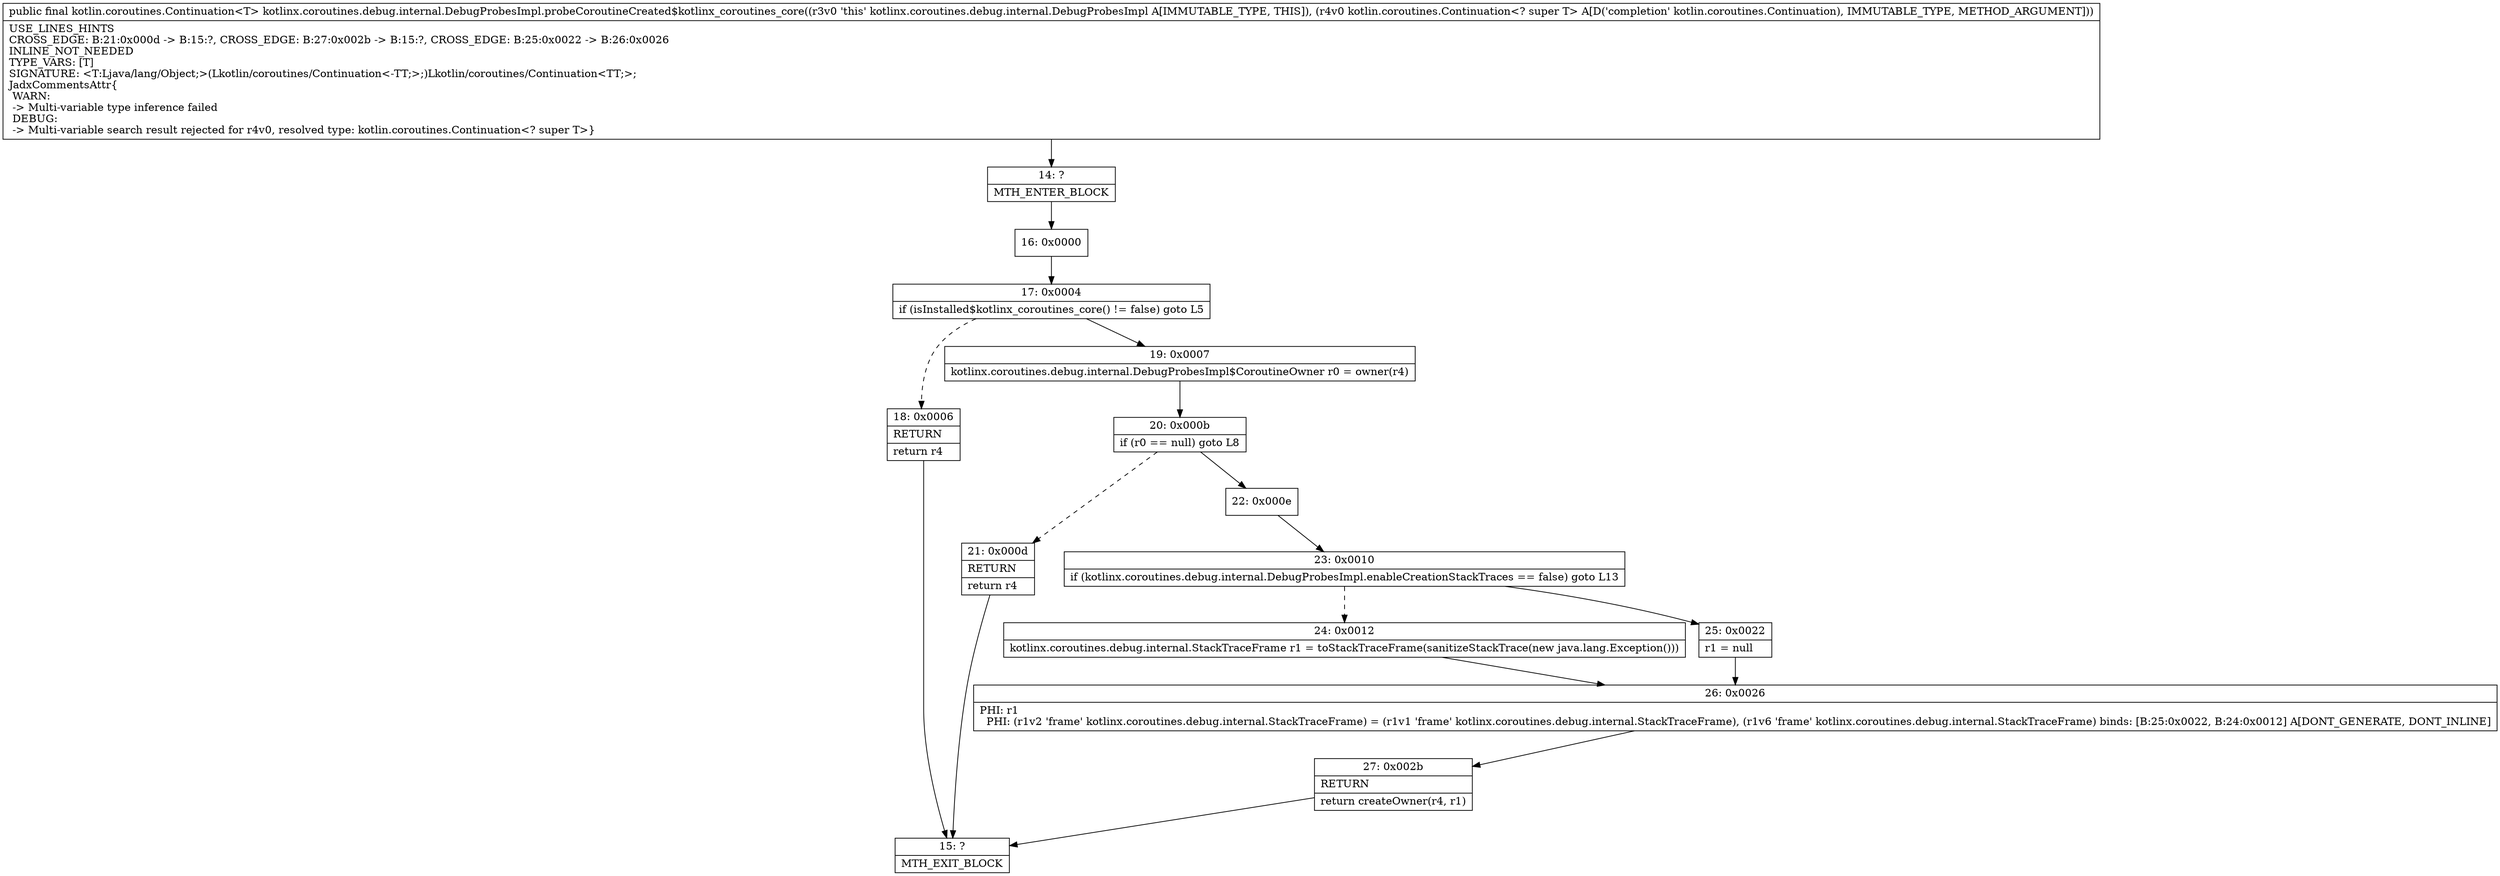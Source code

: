 digraph "CFG forkotlinx.coroutines.debug.internal.DebugProbesImpl.probeCoroutineCreated$kotlinx_coroutines_core(Lkotlin\/coroutines\/Continuation;)Lkotlin\/coroutines\/Continuation;" {
Node_14 [shape=record,label="{14\:\ ?|MTH_ENTER_BLOCK\l}"];
Node_16 [shape=record,label="{16\:\ 0x0000}"];
Node_17 [shape=record,label="{17\:\ 0x0004|if (isInstalled$kotlinx_coroutines_core() != false) goto L5\l}"];
Node_18 [shape=record,label="{18\:\ 0x0006|RETURN\l|return r4\l}"];
Node_15 [shape=record,label="{15\:\ ?|MTH_EXIT_BLOCK\l}"];
Node_19 [shape=record,label="{19\:\ 0x0007|kotlinx.coroutines.debug.internal.DebugProbesImpl$CoroutineOwner r0 = owner(r4)\l}"];
Node_20 [shape=record,label="{20\:\ 0x000b|if (r0 == null) goto L8\l}"];
Node_21 [shape=record,label="{21\:\ 0x000d|RETURN\l|return r4\l}"];
Node_22 [shape=record,label="{22\:\ 0x000e}"];
Node_23 [shape=record,label="{23\:\ 0x0010|if (kotlinx.coroutines.debug.internal.DebugProbesImpl.enableCreationStackTraces == false) goto L13\l}"];
Node_24 [shape=record,label="{24\:\ 0x0012|kotlinx.coroutines.debug.internal.StackTraceFrame r1 = toStackTraceFrame(sanitizeStackTrace(new java.lang.Exception()))\l}"];
Node_26 [shape=record,label="{26\:\ 0x0026|PHI: r1 \l  PHI: (r1v2 'frame' kotlinx.coroutines.debug.internal.StackTraceFrame) = (r1v1 'frame' kotlinx.coroutines.debug.internal.StackTraceFrame), (r1v6 'frame' kotlinx.coroutines.debug.internal.StackTraceFrame) binds: [B:25:0x0022, B:24:0x0012] A[DONT_GENERATE, DONT_INLINE]\l}"];
Node_27 [shape=record,label="{27\:\ 0x002b|RETURN\l|return createOwner(r4, r1)\l}"];
Node_25 [shape=record,label="{25\:\ 0x0022|r1 = null\l}"];
MethodNode[shape=record,label="{public final kotlin.coroutines.Continuation\<T\> kotlinx.coroutines.debug.internal.DebugProbesImpl.probeCoroutineCreated$kotlinx_coroutines_core((r3v0 'this' kotlinx.coroutines.debug.internal.DebugProbesImpl A[IMMUTABLE_TYPE, THIS]), (r4v0 kotlin.coroutines.Continuation\<? super T\> A[D('completion' kotlin.coroutines.Continuation), IMMUTABLE_TYPE, METHOD_ARGUMENT]))  | USE_LINES_HINTS\lCROSS_EDGE: B:21:0x000d \-\> B:15:?, CROSS_EDGE: B:27:0x002b \-\> B:15:?, CROSS_EDGE: B:25:0x0022 \-\> B:26:0x0026\lINLINE_NOT_NEEDED\lTYPE_VARS: [T]\lSIGNATURE: \<T:Ljava\/lang\/Object;\>(Lkotlin\/coroutines\/Continuation\<\-TT;\>;)Lkotlin\/coroutines\/Continuation\<TT;\>;\lJadxCommentsAttr\{\l WARN: \l \-\> Multi\-variable type inference failed\l DEBUG: \l \-\> Multi\-variable search result rejected for r4v0, resolved type: kotlin.coroutines.Continuation\<? super T\>\}\l}"];
MethodNode -> Node_14;Node_14 -> Node_16;
Node_16 -> Node_17;
Node_17 -> Node_18[style=dashed];
Node_17 -> Node_19;
Node_18 -> Node_15;
Node_19 -> Node_20;
Node_20 -> Node_21[style=dashed];
Node_20 -> Node_22;
Node_21 -> Node_15;
Node_22 -> Node_23;
Node_23 -> Node_24[style=dashed];
Node_23 -> Node_25;
Node_24 -> Node_26;
Node_26 -> Node_27;
Node_27 -> Node_15;
Node_25 -> Node_26;
}


